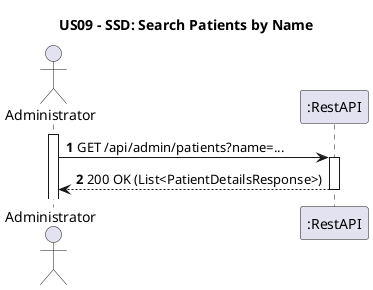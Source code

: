 @startuml
title US09 - SSD: Search Patients by Name
autoactivate on
autonumber

actor "Administrator" as Admin
participant ":RestAPI" as System

activate Admin

Admin -> System: GET /api/admin/patients?name=...
System --> Admin: 200 OK (List<PatientDetailsResponse>)

@enduml
